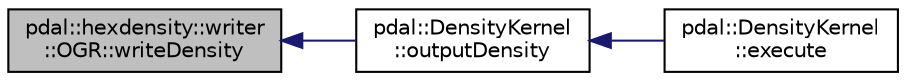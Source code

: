 digraph "pdal::hexdensity::writer::OGR::writeDensity"
{
  edge [fontname="Helvetica",fontsize="10",labelfontname="Helvetica",labelfontsize="10"];
  node [fontname="Helvetica",fontsize="10",shape=record];
  rankdir="LR";
  Node1 [label="pdal::hexdensity::writer\l::OGR::writeDensity",height=0.2,width=0.4,color="black", fillcolor="grey75", style="filled", fontcolor="black"];
  Node1 -> Node2 [dir="back",color="midnightblue",fontsize="10",style="solid",fontname="Helvetica"];
  Node2 [label="pdal::DensityKernel\l::outputDensity",height=0.2,width=0.4,color="black", fillcolor="white", style="filled",URL="$classpdal_1_1DensityKernel.html#aceae92fb0bb5102e6b35662a1a622104"];
  Node2 -> Node3 [dir="back",color="midnightblue",fontsize="10",style="solid",fontname="Helvetica"];
  Node3 [label="pdal::DensityKernel\l::execute",height=0.2,width=0.4,color="black", fillcolor="white", style="filled",URL="$classpdal_1_1DensityKernel.html#a0c74e94ba52214ddb0455254fb25a0b3"];
}
